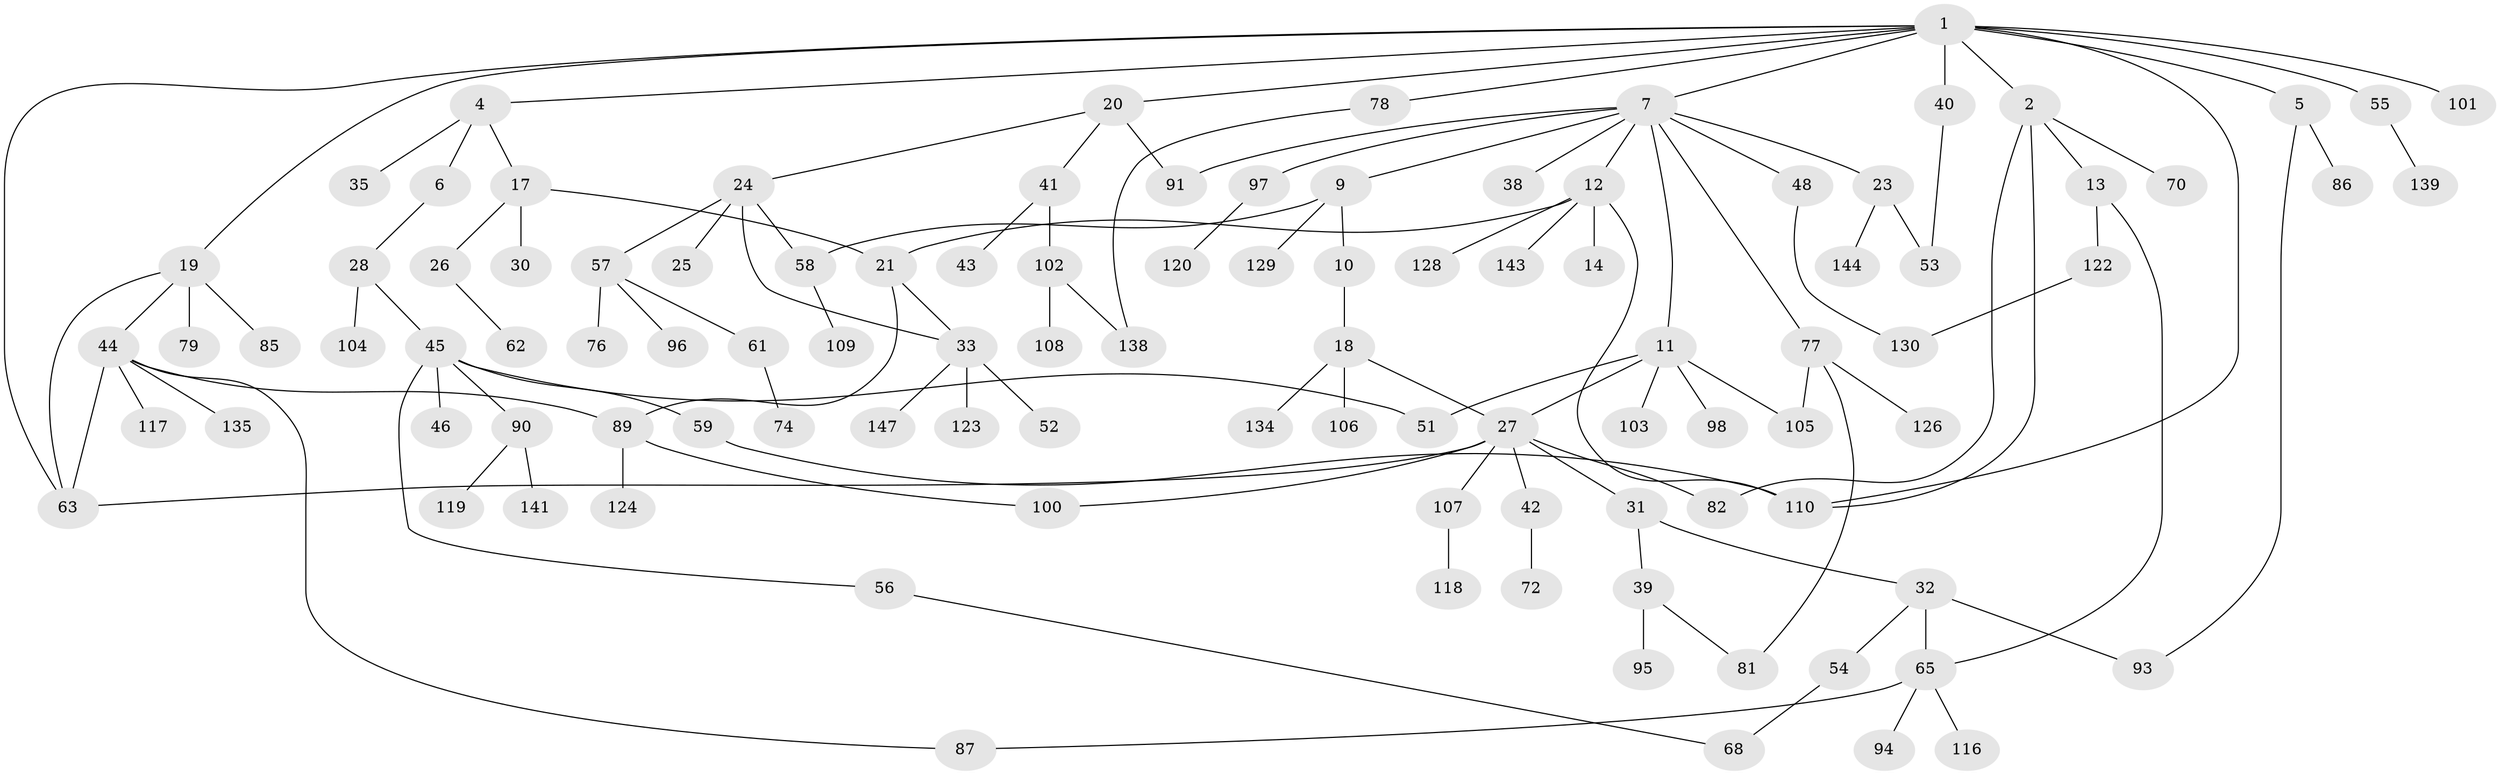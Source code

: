 // Generated by graph-tools (version 1.1) at 2025/51/02/27/25 19:51:37]
// undirected, 104 vertices, 127 edges
graph export_dot {
graph [start="1"]
  node [color=gray90,style=filled];
  1 [super="+3"];
  2 [super="+16"];
  4 [super="+113"];
  5 [super="+15"];
  6;
  7 [super="+8"];
  9 [super="+49"];
  10;
  11 [super="+36"];
  12 [super="+111"];
  13 [super="+29"];
  14;
  17 [super="+84"];
  18 [super="+37"];
  19 [super="+22"];
  20 [super="+71"];
  21 [super="+125"];
  23 [super="+131"];
  24 [super="+66"];
  25;
  26;
  27 [super="+47"];
  28 [super="+80"];
  30;
  31;
  32 [super="+34"];
  33 [super="+92"];
  35;
  38;
  39 [super="+50"];
  40 [super="+114"];
  41 [super="+146"];
  42 [super="+64"];
  43;
  44 [super="+60"];
  45 [super="+99"];
  46;
  48;
  51;
  52;
  53 [super="+69"];
  54;
  55 [super="+83"];
  56;
  57 [super="+67"];
  58 [super="+137"];
  59;
  61 [super="+75"];
  62;
  63 [super="+142"];
  65 [super="+73"];
  68 [super="+140"];
  70;
  72;
  74;
  76;
  77 [super="+133"];
  78;
  79 [super="+88"];
  81 [super="+115"];
  82;
  85 [super="+112"];
  86;
  87 [super="+127"];
  89 [super="+121"];
  90;
  91;
  93;
  94;
  95;
  96;
  97;
  98;
  100;
  101;
  102 [super="+145"];
  103;
  104;
  105;
  106;
  107;
  108;
  109;
  110 [super="+136"];
  116;
  117;
  118;
  119;
  120;
  122;
  123;
  124;
  126;
  128;
  129;
  130 [super="+132"];
  134;
  135;
  138;
  139;
  141;
  143;
  144;
  147;
  1 -- 2 [weight=2];
  1 -- 5;
  1 -- 19;
  1 -- 20;
  1 -- 55;
  1 -- 110;
  1 -- 4;
  1 -- 101;
  1 -- 7;
  1 -- 40;
  1 -- 78;
  1 -- 63;
  2 -- 13;
  2 -- 110;
  2 -- 82;
  2 -- 70;
  4 -- 6;
  4 -- 17;
  4 -- 35;
  5 -- 86;
  5 -- 93;
  6 -- 28;
  7 -- 9;
  7 -- 11;
  7 -- 23;
  7 -- 38;
  7 -- 48;
  7 -- 97;
  7 -- 91;
  7 -- 12;
  7 -- 77;
  9 -- 10;
  9 -- 129;
  9 -- 58;
  10 -- 18;
  11 -- 27;
  11 -- 98;
  11 -- 103;
  11 -- 51;
  11 -- 105;
  12 -- 14;
  12 -- 21;
  12 -- 128;
  12 -- 143;
  12 -- 110;
  13 -- 65;
  13 -- 122;
  17 -- 26;
  17 -- 30;
  17 -- 21;
  18 -- 27;
  18 -- 134;
  18 -- 106;
  19 -- 63;
  19 -- 79;
  19 -- 85;
  19 -- 44;
  20 -- 24;
  20 -- 41;
  20 -- 91;
  21 -- 89;
  21 -- 33;
  23 -- 53;
  23 -- 144;
  24 -- 25;
  24 -- 33;
  24 -- 57;
  24 -- 58;
  26 -- 62;
  27 -- 31;
  27 -- 42;
  27 -- 82;
  27 -- 100;
  27 -- 107;
  27 -- 63;
  28 -- 45;
  28 -- 104;
  31 -- 32;
  31 -- 39;
  32 -- 93;
  32 -- 65;
  32 -- 54;
  33 -- 52;
  33 -- 123;
  33 -- 147;
  39 -- 81;
  39 -- 95;
  40 -- 53;
  41 -- 43;
  41 -- 102;
  42 -- 72;
  44 -- 89;
  44 -- 63;
  44 -- 117;
  44 -- 87;
  44 -- 135;
  45 -- 46;
  45 -- 51;
  45 -- 56;
  45 -- 59;
  45 -- 90;
  48 -- 130;
  54 -- 68;
  55 -- 139;
  56 -- 68;
  57 -- 61;
  57 -- 96;
  57 -- 76;
  58 -- 109;
  59 -- 110;
  61 -- 74;
  65 -- 116;
  65 -- 94;
  65 -- 87;
  77 -- 81;
  77 -- 105;
  77 -- 126;
  78 -- 138;
  89 -- 100;
  89 -- 124;
  90 -- 119;
  90 -- 141;
  97 -- 120;
  102 -- 108;
  102 -- 138;
  107 -- 118;
  122 -- 130;
}
